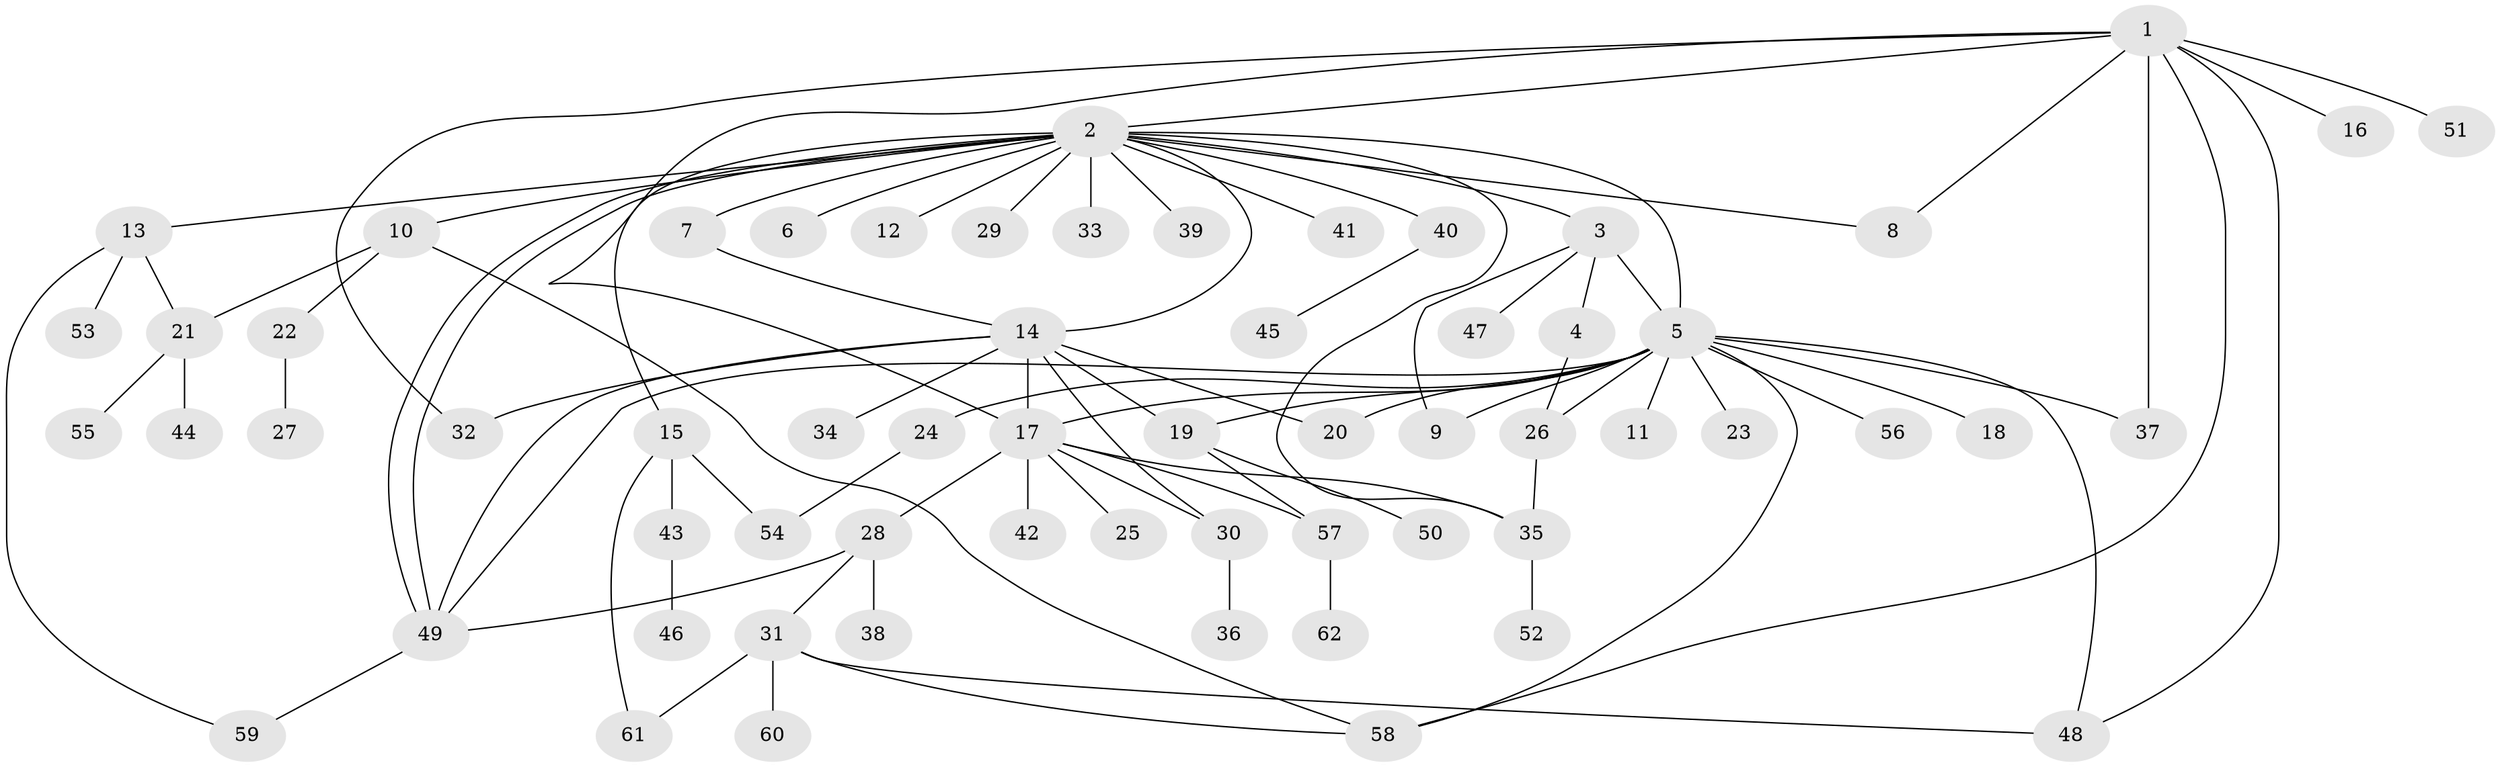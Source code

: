 // coarse degree distribution, {8: 0.022222222222222223, 18: 0.022222222222222223, 5: 0.022222222222222223, 22: 0.022222222222222223, 1: 0.4888888888888889, 7: 0.022222222222222223, 2: 0.2222222222222222, 6: 0.06666666666666667, 4: 0.022222222222222223, 3: 0.08888888888888889}
// Generated by graph-tools (version 1.1) at 2025/23/03/03/25 07:23:52]
// undirected, 62 vertices, 89 edges
graph export_dot {
graph [start="1"]
  node [color=gray90,style=filled];
  1;
  2;
  3;
  4;
  5;
  6;
  7;
  8;
  9;
  10;
  11;
  12;
  13;
  14;
  15;
  16;
  17;
  18;
  19;
  20;
  21;
  22;
  23;
  24;
  25;
  26;
  27;
  28;
  29;
  30;
  31;
  32;
  33;
  34;
  35;
  36;
  37;
  38;
  39;
  40;
  41;
  42;
  43;
  44;
  45;
  46;
  47;
  48;
  49;
  50;
  51;
  52;
  53;
  54;
  55;
  56;
  57;
  58;
  59;
  60;
  61;
  62;
  1 -- 2;
  1 -- 8;
  1 -- 16;
  1 -- 17;
  1 -- 32;
  1 -- 37;
  1 -- 48;
  1 -- 51;
  1 -- 58;
  2 -- 3;
  2 -- 5;
  2 -- 6;
  2 -- 7;
  2 -- 8;
  2 -- 10;
  2 -- 12;
  2 -- 13;
  2 -- 14;
  2 -- 15;
  2 -- 29;
  2 -- 33;
  2 -- 35;
  2 -- 39;
  2 -- 40;
  2 -- 41;
  2 -- 49;
  2 -- 49;
  3 -- 4;
  3 -- 5;
  3 -- 9;
  3 -- 47;
  4 -- 26;
  5 -- 9;
  5 -- 11;
  5 -- 17;
  5 -- 18;
  5 -- 19;
  5 -- 20;
  5 -- 23;
  5 -- 24;
  5 -- 26;
  5 -- 37;
  5 -- 48;
  5 -- 49;
  5 -- 56;
  5 -- 58;
  7 -- 14;
  10 -- 21;
  10 -- 22;
  10 -- 58;
  13 -- 21;
  13 -- 53;
  13 -- 59;
  14 -- 17;
  14 -- 19;
  14 -- 20;
  14 -- 30;
  14 -- 32;
  14 -- 34;
  14 -- 49;
  15 -- 43;
  15 -- 54;
  15 -- 61;
  17 -- 25;
  17 -- 28;
  17 -- 30;
  17 -- 35;
  17 -- 42;
  17 -- 57;
  19 -- 50;
  19 -- 57;
  21 -- 44;
  21 -- 55;
  22 -- 27;
  24 -- 54;
  26 -- 35;
  28 -- 31;
  28 -- 38;
  28 -- 49;
  30 -- 36;
  31 -- 48;
  31 -- 58;
  31 -- 60;
  31 -- 61;
  35 -- 52;
  40 -- 45;
  43 -- 46;
  49 -- 59;
  57 -- 62;
}
